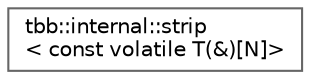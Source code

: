 digraph "类继承关系图"
{
 // LATEX_PDF_SIZE
  bgcolor="transparent";
  edge [fontname=Helvetica,fontsize=10,labelfontname=Helvetica,labelfontsize=10];
  node [fontname=Helvetica,fontsize=10,shape=box,height=0.2,width=0.4];
  rankdir="LR";
  Node0 [id="Node000000",label="tbb::internal::strip\l\< const volatile T(&)[N]\>",height=0.2,width=0.4,color="grey40", fillcolor="white", style="filled",URL="$structtbb_1_1internal_1_1strip_3_01const_01volatile_01_t_07_6_08_0f_n_0e_4.html",tooltip=" "];
}
